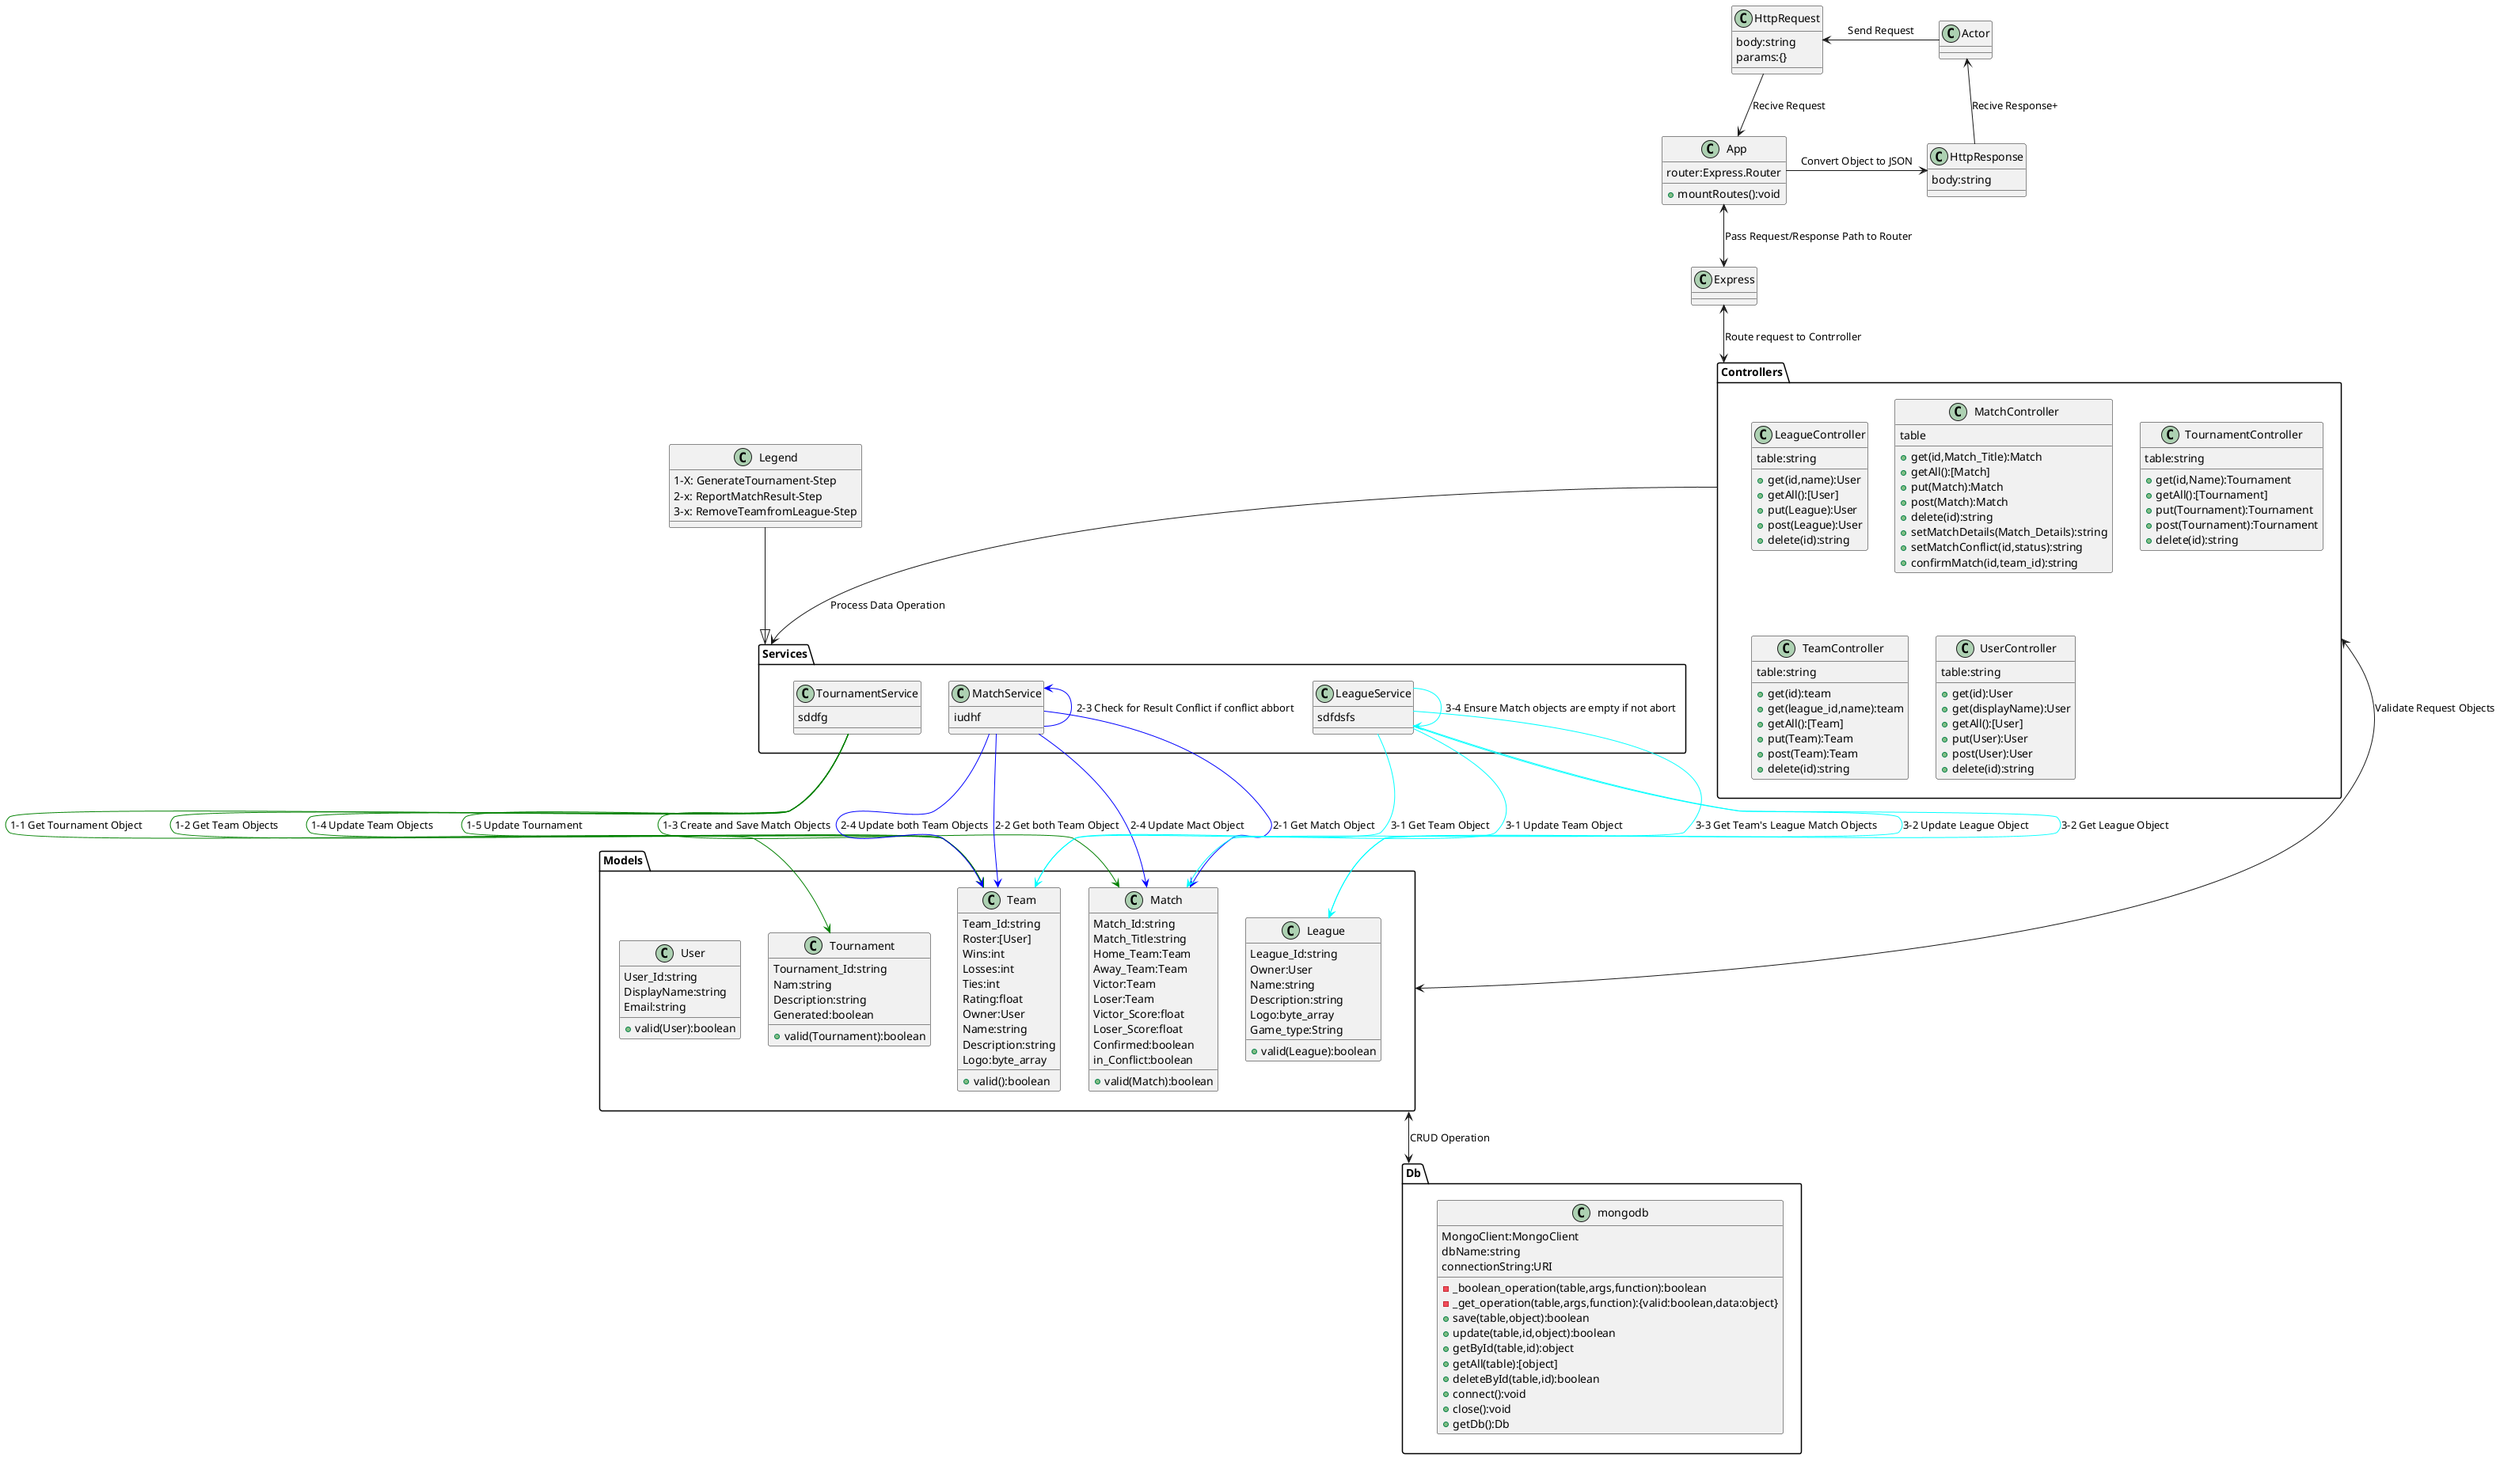 @startuml

class Legend{
  1-X: GenerateTournament-Step
  2-x: ReportMatchResult-Step
  3-x: RemoveTeamfromLeague-Step
  }

class HttpRequest{
  body:string
  params:{}
  }

class Actor {
  }


class HttpResponse{
  body:string
  }

package Models {
  
  class League {
  League_Id:string
  Owner:User
  Name:string
  Description:string
  Logo:byte_array
  Game_type:String
  
  +valid(League):boolean
}

class Tournament {
  Tournament_Id:string
  Nam:string
  Description:string
  Generated:boolean
  +valid(Tournament):boolean
}

class Team {
  Team_Id:string
  Roster:[User]
  Wins:int
  Losses:int
  Ties:int
  Rating:float
  Owner:User
  Name:string
  Description:string
  Logo:byte_array
  +valid():boolean
  }
  
  class Match {
    Match_Id:string
    Match_Title:string
    Home_Team:Team
    Away_Team:Team
    Victor:Team
    Loser:Team
    Victor_Score:float
    Loser_Score:float
    Confirmed:boolean
    in_Conflict:boolean
    
    +valid(Match):boolean
  }
  
  class User{
    User_Id:string
    DisplayName:string
    Email:string
    +valid(User):boolean
  }
}

package Controllers {
  class LeagueController {
    table:string
    +get(id,name):User
    +getAll():[User]
    +put(League):User
    +post(League):User
    +delete(id):string
    
  }
  class MatchController {
    table
    +get(id,Match_Title):Match
    +getAll():[Match]
    +put(Match):Match
    +post(Match):Match
    +delete(id):string
    +setMatchDetails(Match_Details):string
    +setMatchConflict(id,status):string
    +confirmMatch(id,team_id):string
  }
  class TournamentController {
    table:string
    +get(id,Name):Tournament
    +getAll():[Tournament]
    +put(Tournament):Tournament
    +post(Tournament):Tournament
    +delete(id):string

    
  }
  class TeamController {
    table:string
    +get(id):team
    +get(league_id,name):team
    +getAll():[Team]
    +put(Team):Team
    +post(Team):Team
    +delete(id):string
  }
  class UserController {
    table:string
    +get(id):User
    +get(displayName):User
    +getAll():[User]
    +put(User):User
    +post(User):User
    +delete(id):string
  }
  
}

package Db {
  
  class mongodb {
      MongoClient:MongoClient
      dbName:string
      connectionString:URI
    
      -_boolean_operation(table,args,function):boolean
      -_get_operation(table,args,function):{valid:boolean,data:object}
    +save(table,object):boolean
    +update(table,id,object):boolean
    +getById(table,id):object
    +getAll(table):[object]
    +deleteById(table,id):boolean
    +connect():void
    +close():void
    +getDb():Db
    }
  
  }

package Services {
  class TournamentService{
    sddfg
  }
  
  class MatchService{
    iudhf
  }
  
  
  class LeagueService{
    sdfdsfs
  }
  
  
}

class Express{
  
}

class App{
  router:Express.Router
  +mountRoutes():void
}

HttpRequest -down-> App : Recive Request

Models <-down-> Db : CRUD Operation

App -right-> HttpResponse : Convert Object to JSON

App <-down-> Express : Pass Request/Response Path to Router

Express <-down-> Controllers : Route request to Contrroller

Controllers <-down-> Models : Validate Request Objects

Actor -left-> HttpRequest : Send Request

HttpResponse -up-> Actor : Recive Response+

Controllers --> Services : Process Data Operation

TournamentService -[#green]-> Tournament : 1-1 Get Tournament Object
TournamentService -[#green]-> Team : 1-2 Get Team Objects
TournamentService -[#green]-> Match: 1-3 Create and Save Match Objects
TournamentService -[#green]-> Team : 1-4 Update Team Objects
TournamentService -[#green]-> Team : 1-5 Update Tournament

MatchService -[#blue]-> Match : 2-1 Get Match Object
MatchService -[#blue]-> Team : 2-2 Get both Team Object
MatchService -[#blue]up-> MatchService : 2-3 Check for Result Conflict if conflict abbort
MatchService -[#blue]-> Team : 2-4 Update both Team Objects
MatchService -[#blue]-> Match : 2-4 Update Mact Object

LeagueService -[#cyan]-> Team : 3-1 Get Team Object
LeagueService -[#cyan]-> League : 3-2 Get League Object
LeagueService -[#cyan]-> Match : 3-3 Get Team's League Match Objects
LeagueService -[#cyan]-> LeagueService : 3-4 Ensure Match objects are empty if not abort
LeagueService -[#cyan]-> League : 3-2 Update League Object
LeagueService -[#cyan]-> Team : 3-1 Update Team Object

Legend --|> Services



@enduml
